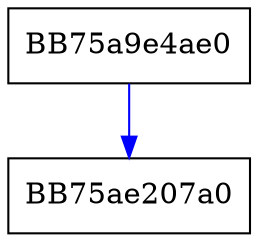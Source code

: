 digraph LocalAlloc_shim {
  node [shape="box"];
  graph [splines=ortho];
  BB75a9e4ae0 -> BB75ae207a0 [color="blue"];
}